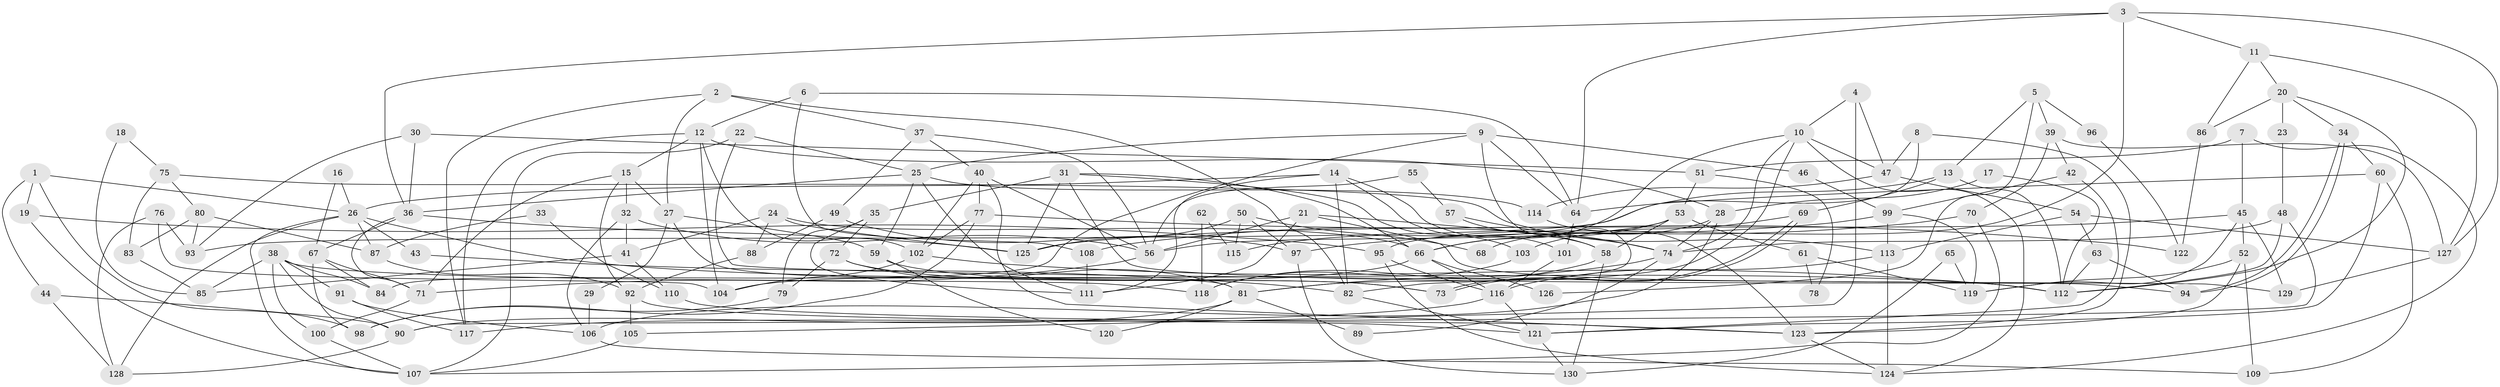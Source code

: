// coarse degree distribution, {6: 0.13953488372093023, 7: 0.09302325581395349, 9: 0.03488372093023256, 4: 0.18604651162790697, 3: 0.1511627906976744, 5: 0.20930232558139536, 8: 0.06976744186046512, 2: 0.11627906976744186}
// Generated by graph-tools (version 1.1) at 2025/42/03/06/25 10:42:01]
// undirected, 130 vertices, 260 edges
graph export_dot {
graph [start="1"]
  node [color=gray90,style=filled];
  1;
  2;
  3;
  4;
  5;
  6;
  7;
  8;
  9;
  10;
  11;
  12;
  13;
  14;
  15;
  16;
  17;
  18;
  19;
  20;
  21;
  22;
  23;
  24;
  25;
  26;
  27;
  28;
  29;
  30;
  31;
  32;
  33;
  34;
  35;
  36;
  37;
  38;
  39;
  40;
  41;
  42;
  43;
  44;
  45;
  46;
  47;
  48;
  49;
  50;
  51;
  52;
  53;
  54;
  55;
  56;
  57;
  58;
  59;
  60;
  61;
  62;
  63;
  64;
  65;
  66;
  67;
  68;
  69;
  70;
  71;
  72;
  73;
  74;
  75;
  76;
  77;
  78;
  79;
  80;
  81;
  82;
  83;
  84;
  85;
  86;
  87;
  88;
  89;
  90;
  91;
  92;
  93;
  94;
  95;
  96;
  97;
  98;
  99;
  100;
  101;
  102;
  103;
  104;
  105;
  106;
  107;
  108;
  109;
  110;
  111;
  112;
  113;
  114;
  115;
  116;
  117;
  118;
  119;
  120;
  121;
  122;
  123;
  124;
  125;
  126;
  127;
  128;
  129;
  130;
  1 -- 26;
  1 -- 44;
  1 -- 19;
  1 -- 98;
  2 -- 117;
  2 -- 82;
  2 -- 27;
  2 -- 37;
  3 -- 11;
  3 -- 36;
  3 -- 64;
  3 -- 95;
  3 -- 127;
  4 -- 47;
  4 -- 10;
  4 -- 105;
  5 -- 13;
  5 -- 39;
  5 -- 96;
  5 -- 126;
  6 -- 12;
  6 -- 108;
  6 -- 64;
  7 -- 124;
  7 -- 45;
  7 -- 51;
  8 -- 47;
  8 -- 123;
  8 -- 115;
  9 -- 25;
  9 -- 64;
  9 -- 46;
  9 -- 82;
  9 -- 84;
  10 -- 124;
  10 -- 74;
  10 -- 47;
  10 -- 66;
  10 -- 81;
  11 -- 20;
  11 -- 127;
  11 -- 86;
  12 -- 102;
  12 -- 15;
  12 -- 28;
  12 -- 104;
  12 -- 117;
  13 -- 112;
  13 -- 69;
  13 -- 93;
  14 -- 101;
  14 -- 26;
  14 -- 58;
  14 -- 82;
  14 -- 111;
  15 -- 71;
  15 -- 32;
  15 -- 27;
  15 -- 92;
  16 -- 67;
  16 -- 26;
  17 -- 28;
  17 -- 112;
  18 -- 75;
  18 -- 85;
  19 -- 95;
  19 -- 107;
  20 -- 112;
  20 -- 34;
  20 -- 23;
  20 -- 86;
  21 -- 56;
  21 -- 111;
  21 -- 74;
  21 -- 112;
  22 -- 25;
  22 -- 107;
  22 -- 129;
  23 -- 48;
  24 -- 125;
  24 -- 66;
  24 -- 41;
  24 -- 88;
  25 -- 36;
  25 -- 59;
  25 -- 111;
  25 -- 114;
  26 -- 107;
  26 -- 112;
  26 -- 43;
  26 -- 87;
  26 -- 128;
  27 -- 29;
  27 -- 59;
  27 -- 81;
  28 -- 74;
  28 -- 68;
  28 -- 106;
  29 -- 106;
  30 -- 93;
  30 -- 36;
  30 -- 51;
  31 -- 94;
  31 -- 35;
  31 -- 66;
  31 -- 103;
  31 -- 125;
  32 -- 56;
  32 -- 41;
  32 -- 106;
  33 -- 110;
  33 -- 87;
  34 -- 60;
  34 -- 94;
  34 -- 94;
  35 -- 79;
  35 -- 111;
  35 -- 72;
  36 -- 71;
  36 -- 67;
  36 -- 125;
  37 -- 40;
  37 -- 49;
  37 -- 56;
  38 -- 91;
  38 -- 90;
  38 -- 84;
  38 -- 85;
  38 -- 100;
  38 -- 118;
  39 -- 70;
  39 -- 42;
  39 -- 127;
  40 -- 102;
  40 -- 56;
  40 -- 77;
  40 -- 123;
  41 -- 85;
  41 -- 110;
  42 -- 99;
  42 -- 121;
  43 -- 82;
  44 -- 90;
  44 -- 128;
  45 -- 129;
  45 -- 125;
  45 -- 52;
  45 -- 119;
  46 -- 99;
  47 -- 114;
  47 -- 54;
  48 -- 74;
  48 -- 112;
  48 -- 90;
  49 -- 88;
  49 -- 97;
  50 -- 125;
  50 -- 97;
  50 -- 68;
  50 -- 115;
  51 -- 53;
  51 -- 78;
  52 -- 109;
  52 -- 119;
  52 -- 123;
  53 -- 66;
  53 -- 56;
  53 -- 58;
  53 -- 61;
  54 -- 127;
  54 -- 63;
  54 -- 113;
  55 -- 57;
  55 -- 56;
  56 -- 71;
  57 -- 58;
  57 -- 74;
  58 -- 118;
  58 -- 130;
  59 -- 73;
  59 -- 120;
  60 -- 64;
  60 -- 121;
  60 -- 109;
  61 -- 119;
  61 -- 78;
  62 -- 118;
  62 -- 115;
  63 -- 112;
  63 -- 94;
  64 -- 101;
  65 -- 130;
  65 -- 119;
  66 -- 104;
  66 -- 116;
  66 -- 126;
  67 -- 71;
  67 -- 84;
  67 -- 98;
  69 -- 103;
  69 -- 73;
  69 -- 73;
  70 -- 107;
  70 -- 97;
  71 -- 100;
  72 -- 81;
  72 -- 73;
  72 -- 79;
  74 -- 81;
  74 -- 89;
  75 -- 113;
  75 -- 80;
  75 -- 83;
  76 -- 128;
  76 -- 104;
  76 -- 93;
  77 -- 98;
  77 -- 102;
  77 -- 122;
  79 -- 98;
  80 -- 87;
  80 -- 93;
  80 -- 83;
  81 -- 89;
  81 -- 90;
  81 -- 120;
  82 -- 121;
  83 -- 85;
  86 -- 122;
  87 -- 92;
  88 -- 92;
  90 -- 128;
  91 -- 106;
  91 -- 117;
  92 -- 121;
  92 -- 105;
  95 -- 124;
  95 -- 116;
  96 -- 122;
  97 -- 130;
  99 -- 113;
  99 -- 119;
  99 -- 108;
  100 -- 107;
  101 -- 116;
  102 -- 104;
  102 -- 112;
  103 -- 118;
  105 -- 107;
  106 -- 109;
  108 -- 111;
  110 -- 123;
  113 -- 116;
  113 -- 124;
  114 -- 123;
  116 -- 117;
  116 -- 121;
  121 -- 130;
  123 -- 124;
  127 -- 129;
}

